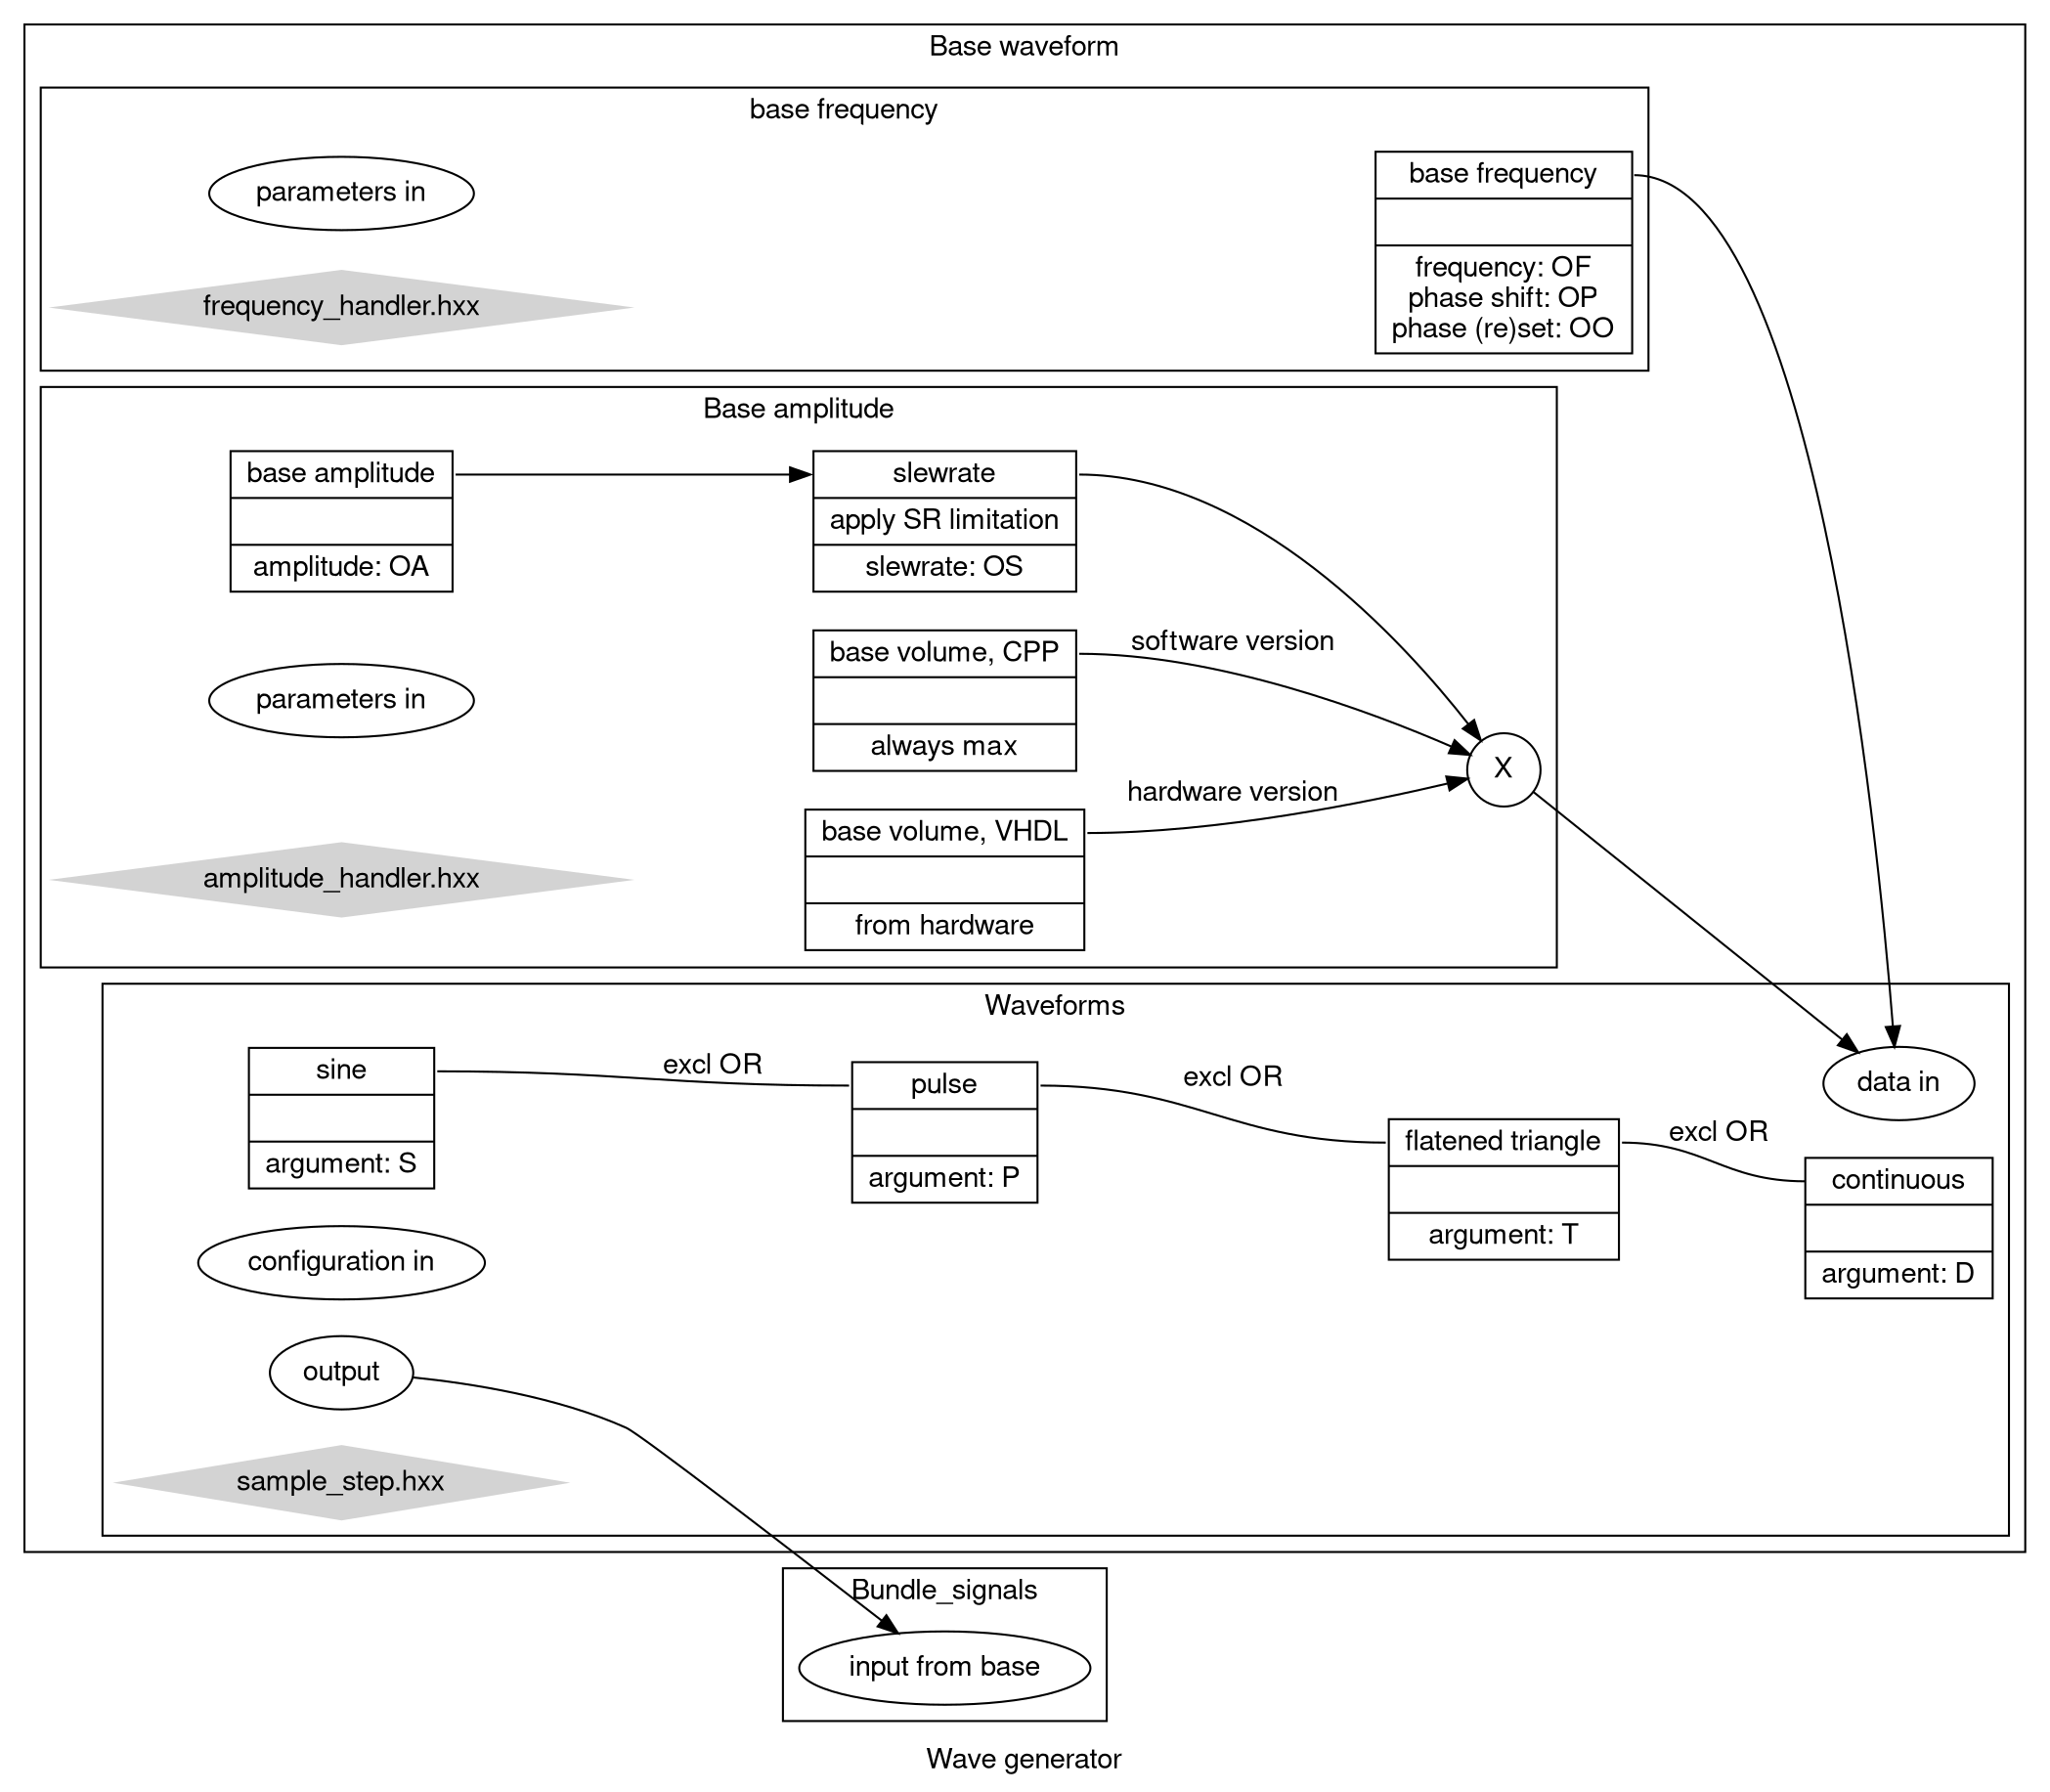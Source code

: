 digraph Wave_gene {
		newrank=true;
		comment=""
		 fontname="Helvetica,Arial,sans-sherif"
		 node [fontname="Helvetica,Arial,sans-sherif"]
		 edge [fontname="Helvetica,Arial,sans-sherif"]
		 rankdir="LR";

		 label="Wave generator";
		 subgraph cluster_sample_base {
		 		 subgraph cluster_sample_frequency {
		 		 		  node [shape=record]
				 		  subgraph sample_base_frequency {
				  				  node [label="<f0>base frequency||frequency: OF\nphase shift: OP\nphase (re)set: OO"] n_sample_base_frequency;
					   }
					   node [label="parameters in";shape=ellipse] "n_sample_frequency_parameters";
				  	   node [label="frequency_handler.hxx";shape=diamond;style=filled;color=lightgrey] "n_sample_frequency_filename";
					  label="base frequency";
				  	}
		 		 subgraph cluster_sample_amplitude {
		 		 		  node [shape=record]
				 		  subgraph sample_base_amplitude {
				  				  node [label="<f0>base amplitude||amplitude: OA"] n_sample_amplitude_soft;
				  				  node [label="<f0>slewrate|apply SR limitation|slewrate: OS"] n_sample_amplitude_slewrate;
				  				  node [label="<f0>base volume, CPP||always max"] n_sample_volume_soft;
				  				  node [label="<f0>base volume, VHDL||from hardware"] n_sample_volume_hard;
								  node [label="parameters in";shape=ellipse] "n_sample_volume_params";
						}
				  node [label="X";shape=circle] "n_sample_amplitude_product";
				  "n_sample_volume_soft":f0 -> "n_sample_amplitude_product" [label="software version"];
				  "n_sample_volume_hard":f0 -> "n_sample_amplitude_product" [label="hardware version"];
				  "n_sample_amplitude_soft":f0 -> "n_sample_amplitude_slewrate":f0;
				  "n_sample_amplitude_slewrate":f0 -> "n_sample_amplitude_product"
			       label = "Base amplitude";
			  	   node [label="amplitude_handler.hxx";shape=diamond;style=filled;color=lightgrey] "n_sample_amplitude_filename";
		 		  }
		 		  node [shape=record]
				  subgraph cluster_sample_base_shapes {
				  		  subgraph n_sample_base {
				  		   		node [shape=record]
				  		   		node [label="<f0>sine||argument: S"] n_sample_base_sine;
				  		   		node [label="<f0>pulse||argument: P"] n_sample_base_pulse;
				  		   		node [label="<f0>flatened triangle||argument: T"] n_sample_base_triangle;
				  		   		node [label="<f0>continuous||argument: D"] n_sample_base_dc;
								"n_sample_base_sine":f0 -> "n_sample_base_pulse":f0 -> "n_sample_base_triangle":f0 -> "n_sample_base_dc":f0 [label="excl OR";dir=none];							
						   }
						   label="Waveforms";
						   node [label="data in";shape=ellipse] "n_sample_base_params";
						   node [label="configuration in";shape=ellipse] "n_sample_base_config";
						   node [label="output";shape=ellipse] "n_sample_base_out";
						   node [label="sample_step.hxx";shape=diamond;style=filled;color=lightgrey] "n_sample_base_filename";
				  }
				  "n_sample_base_frequency":f0 -> "n_sample_base_params";
				  "n_sample_amplitude_product" -> "n_sample_base_params";
				  
				  label = "Base waveform";

		 }

		 subgraph cluster_sample_bundle {
  		 		  node [label="input from base";shape=ellipse] "n_bundle_signals_in";
 				  label = "Bundle_signals";
		 }
		 "n_sample_base_out" -> "n_bundle_signals_in";
}

